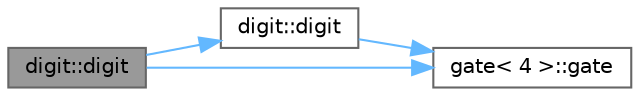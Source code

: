 digraph "digit::digit"
{
 // LATEX_PDF_SIZE
  bgcolor="transparent";
  edge [fontname=Helvetica,fontsize=10,labelfontname=Helvetica,labelfontsize=10];
  node [fontname=Helvetica,fontsize=10,shape=box,height=0.2,width=0.4];
  rankdir="LR";
  Node1 [id="Node000001",label="digit::digit",height=0.2,width=0.4,color="gray40", fillcolor="grey60", style="filled", fontcolor="black",tooltip=" "];
  Node1 -> Node2 [id="edge1_Node000001_Node000002",color="steelblue1",style="solid",tooltip=" "];
  Node2 [id="Node000002",label="digit::digit",height=0.2,width=0.4,color="grey40", fillcolor="white", style="filled",URL="$classdigit.html#a689e30221c7eae6be4c044375d0c1164",tooltip=" "];
  Node2 -> Node3 [id="edge2_Node000002_Node000003",color="steelblue1",style="solid",tooltip=" "];
  Node3 [id="Node000003",label="gate\< 4 \>::gate",height=0.2,width=0.4,color="grey40", fillcolor="white", style="filled",URL="$classgate_3_014_01_4.html#a04f0c2166e39e502e9bf80319ebd073a",tooltip=" "];
  Node1 -> Node3 [id="edge3_Node000001_Node000003",color="steelblue1",style="solid",tooltip=" "];
}
